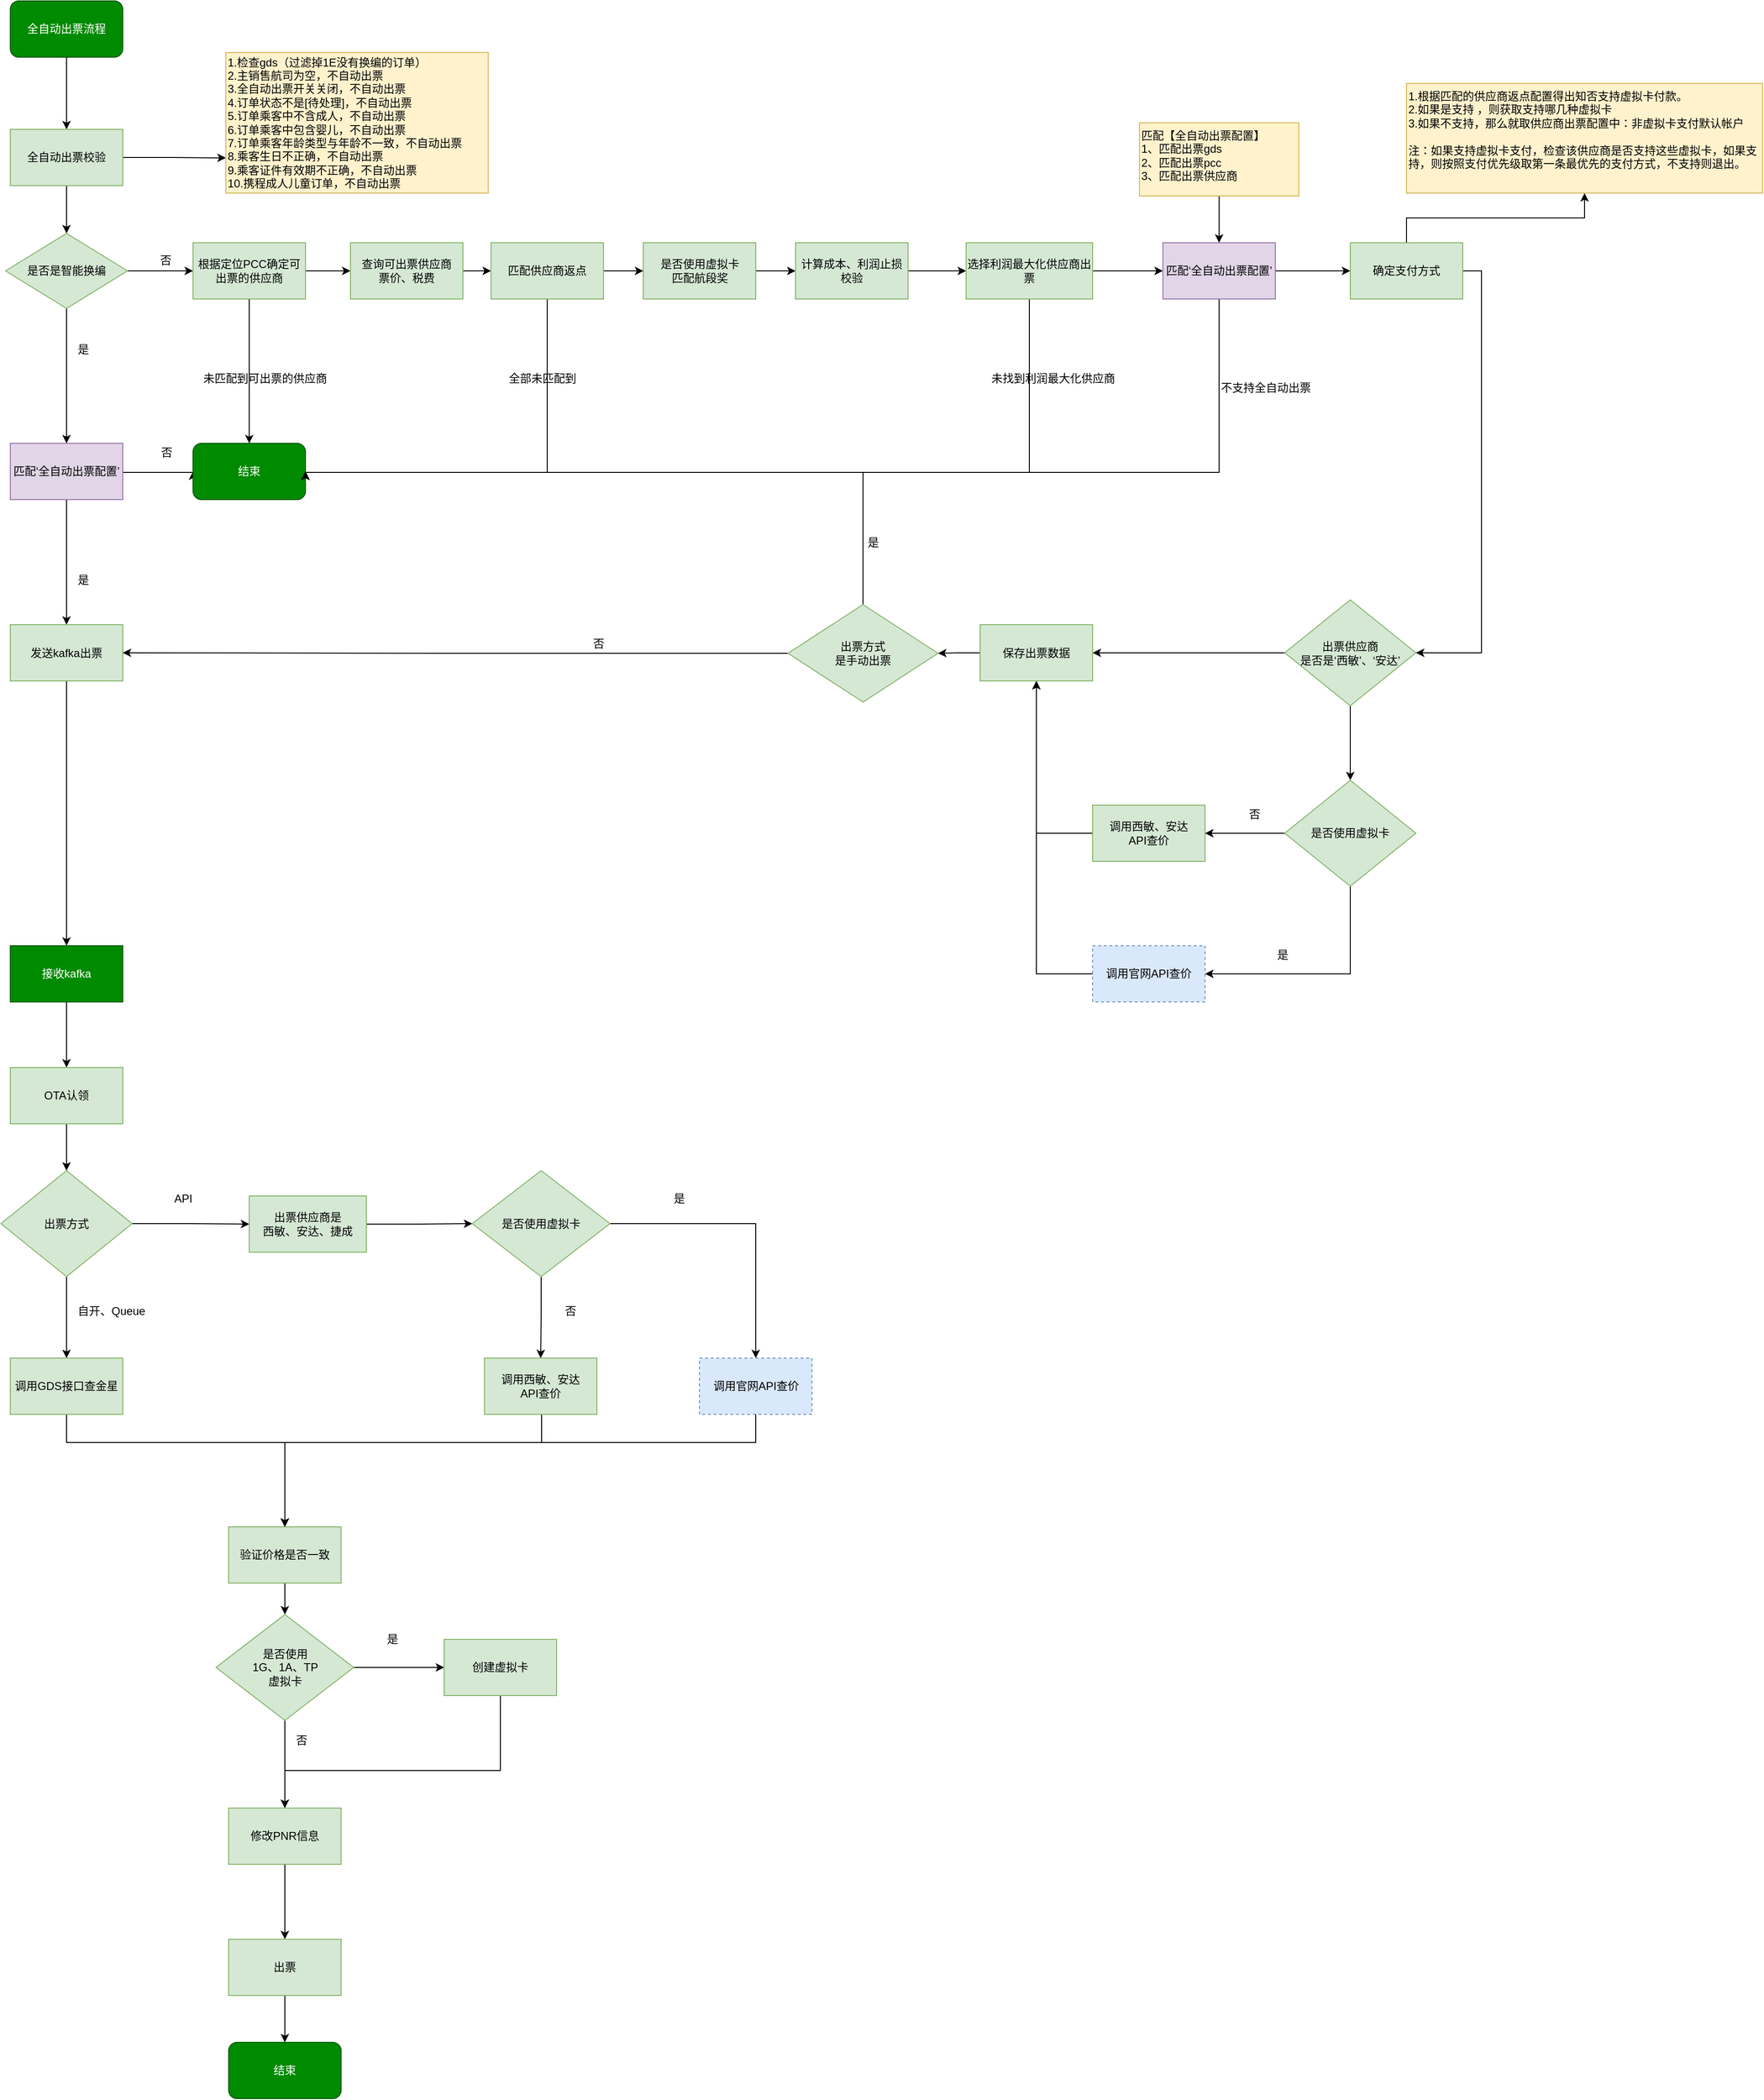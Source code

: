 <mxfile version="10.7.7" type="github"><diagram id="e7MyK4o0kRbPNSvKDRN7" name="第 1 页"><mxGraphModel dx="1930" dy="1277" grid="1" gridSize="10" guides="1" tooltips="1" connect="1" arrows="1" fold="1" page="1" pageScale="1" pageWidth="1654" pageHeight="2336" math="0" shadow="0"><root><mxCell id="0"/><mxCell id="1" parent="0"/><mxCell id="zfwZpAQalPe4r6-VEY1X-27" style="edgeStyle=orthogonalEdgeStyle;rounded=0;orthogonalLoop=1;jettySize=auto;html=1;entryX=0.5;entryY=0;entryDx=0;entryDy=0;" edge="1" parent="1" source="Bb-ww23vdqj-1T0Zmdto-1" target="Bb-ww23vdqj-1T0Zmdto-2"><mxGeometry relative="1" as="geometry"/></mxCell><mxCell id="Bb-ww23vdqj-1T0Zmdto-1" value="全自动出票流程" style="rounded=1;whiteSpace=wrap;html=1;fillColor=#008a00;strokeColor=#005700;fontColor=#ffffff;" parent="1" vertex="1"><mxGeometry x="170" y="32" width="120" height="60" as="geometry"/></mxCell><mxCell id="Bb-ww23vdqj-1T0Zmdto-5" style="edgeStyle=orthogonalEdgeStyle;rounded=0;orthogonalLoop=1;jettySize=auto;html=1;exitX=1;exitY=0.5;exitDx=0;exitDy=0;entryX=0;entryY=0.75;entryDx=0;entryDy=0;" parent="1" source="Bb-ww23vdqj-1T0Zmdto-2" edge="1" target="Bb-ww23vdqj-1T0Zmdto-3"><mxGeometry relative="1" as="geometry"><mxPoint x="370" y="220" as="targetPoint"/></mxGeometry></mxCell><mxCell id="zfwZpAQalPe4r6-VEY1X-28" style="edgeStyle=orthogonalEdgeStyle;rounded=0;orthogonalLoop=1;jettySize=auto;html=1;entryX=0.5;entryY=0;entryDx=0;entryDy=0;" edge="1" parent="1" source="Bb-ww23vdqj-1T0Zmdto-2" target="Bb-ww23vdqj-1T0Zmdto-10"><mxGeometry relative="1" as="geometry"/></mxCell><mxCell id="Bb-ww23vdqj-1T0Zmdto-2" value="全自动出票校验" style="rounded=0;whiteSpace=wrap;html=1;fillColor=#d5e8d4;strokeColor=#82b366;" parent="1" vertex="1"><mxGeometry x="170" y="169" width="120" height="60" as="geometry"/></mxCell><mxCell id="Bb-ww23vdqj-1T0Zmdto-3" value="&lt;div&gt;1.检查gds（过滤掉1E没有换编的订单）&lt;/div&gt;&lt;div&gt;2.主销售航司为空，不自动出票&lt;/div&gt;&lt;div&gt;3.全自动出票开关关闭，不自动出票&lt;/div&gt;&lt;div&gt;4.订单状态不是[待处理]，不自动出票&lt;/div&gt;&lt;div&gt;5.订单乘客中不含成人，不自动出票&lt;/div&gt;&lt;div&gt;6.订单乘客中包含婴儿，不自动出票&lt;/div&gt;&lt;div&gt;7.订单乘客年龄类型与年龄不一致，不自动出票&lt;/div&gt;&lt;div&gt;8.乘客生日不正确，不自动出票&lt;/div&gt;&lt;div&gt;9.乘客证件有效期不正确，不自动出票&lt;/div&gt;&lt;div&gt;10.携程成人儿童订单，不自动出票&lt;/div&gt;" style="rounded=0;whiteSpace=wrap;html=1;align=left;fillColor=#fff2cc;strokeColor=#d6b656;" parent="1" vertex="1"><mxGeometry x="400" y="87" width="280" height="150" as="geometry"/></mxCell><mxCell id="Bb-ww23vdqj-1T0Zmdto-14" style="edgeStyle=orthogonalEdgeStyle;rounded=0;orthogonalLoop=1;jettySize=auto;html=1;entryX=0.5;entryY=0;entryDx=0;entryDy=0;exitX=0.5;exitY=1;exitDx=0;exitDy=0;" parent="1" source="zfwZpAQalPe4r6-VEY1X-23" target="Bb-ww23vdqj-1T0Zmdto-11" edge="1"><mxGeometry relative="1" as="geometry"><mxPoint x="234.571" y="573.736" as="sourcePoint"/></mxGeometry></mxCell><mxCell id="Bb-ww23vdqj-1T0Zmdto-19" style="edgeStyle=orthogonalEdgeStyle;rounded=0;orthogonalLoop=1;jettySize=auto;html=1;exitX=1;exitY=0.5;exitDx=0;exitDy=0;entryX=0;entryY=0.5;entryDx=0;entryDy=0;" parent="1" source="Bb-ww23vdqj-1T0Zmdto-10" target="Bb-ww23vdqj-1T0Zmdto-18" edge="1"><mxGeometry relative="1" as="geometry"/></mxCell><mxCell id="zfwZpAQalPe4r6-VEY1X-7" value="" style="edgeStyle=orthogonalEdgeStyle;rounded=0;orthogonalLoop=1;jettySize=auto;html=1;entryX=0.5;entryY=0;entryDx=0;entryDy=0;" edge="1" parent="1" source="Bb-ww23vdqj-1T0Zmdto-10" target="zfwZpAQalPe4r6-VEY1X-23"><mxGeometry relative="1" as="geometry"><mxPoint x="234.571" y="494.264" as="targetPoint"/></mxGeometry></mxCell><mxCell id="Bb-ww23vdqj-1T0Zmdto-10" value="是否是智能换编" style="rhombus;whiteSpace=wrap;html=1;fillColor=#d5e8d4;strokeColor=#82b366;" parent="1" vertex="1"><mxGeometry x="165" y="280" width="130" height="80" as="geometry"/></mxCell><mxCell id="zfwZpAQalPe4r6-VEY1X-16" value="" style="edgeStyle=orthogonalEdgeStyle;rounded=0;orthogonalLoop=1;jettySize=auto;html=1;entryX=0;entryY=0.5;entryDx=0;entryDy=0;exitX=1;exitY=0.5;exitDx=0;exitDy=0;" edge="1" parent="1" source="zfwZpAQalPe4r6-VEY1X-23" target="Bb-ww23vdqj-1T0Zmdto-15"><mxGeometry relative="1" as="geometry"><mxPoint x="299.071" y="534.571" as="sourcePoint"/><Array as="points"><mxPoint x="290" y="535"/></Array></mxGeometry></mxCell><mxCell id="zfwZpAQalPe4r6-VEY1X-106" value="" style="edgeStyle=orthogonalEdgeStyle;rounded=0;orthogonalLoop=1;jettySize=auto;html=1;" edge="1" parent="1" source="Bb-ww23vdqj-1T0Zmdto-11" target="zfwZpAQalPe4r6-VEY1X-105"><mxGeometry relative="1" as="geometry"/></mxCell><mxCell id="Bb-ww23vdqj-1T0Zmdto-11" value="发送kafka出票" style="rounded=0;whiteSpace=wrap;html=1;fillColor=#d5e8d4;strokeColor=#82b366;" parent="1" vertex="1"><mxGeometry x="170" y="697.5" width="120" height="60" as="geometry"/></mxCell><mxCell id="zfwZpAQalPe4r6-VEY1X-109" value="" style="edgeStyle=orthogonalEdgeStyle;rounded=0;orthogonalLoop=1;jettySize=auto;html=1;" edge="1" parent="1" source="zfwZpAQalPe4r6-VEY1X-105" target="zfwZpAQalPe4r6-VEY1X-108"><mxGeometry relative="1" as="geometry"/></mxCell><mxCell id="zfwZpAQalPe4r6-VEY1X-105" value="接收kafka" style="rounded=0;whiteSpace=wrap;html=1;fillColor=#008a00;strokeColor=#005700;fontColor=#ffffff;" vertex="1" parent="1"><mxGeometry x="170" y="1040" width="120" height="60" as="geometry"/></mxCell><mxCell id="zfwZpAQalPe4r6-VEY1X-111" value="" style="edgeStyle=orthogonalEdgeStyle;rounded=0;orthogonalLoop=1;jettySize=auto;html=1;entryX=0.5;entryY=0;entryDx=0;entryDy=0;" edge="1" parent="1" source="zfwZpAQalPe4r6-VEY1X-108" target="zfwZpAQalPe4r6-VEY1X-112"><mxGeometry relative="1" as="geometry"><mxPoint x="230" y="1310" as="targetPoint"/></mxGeometry></mxCell><mxCell id="zfwZpAQalPe4r6-VEY1X-108" value="OTA认领" style="rounded=0;whiteSpace=wrap;html=1;fillColor=#d5e8d4;strokeColor=#82b366;" vertex="1" parent="1"><mxGeometry x="170" y="1170" width="120" height="60" as="geometry"/></mxCell><mxCell id="Bb-ww23vdqj-1T0Zmdto-15" value="结束" style="rounded=1;whiteSpace=wrap;html=1;fillColor=#008a00;strokeColor=#005700;fontColor=#ffffff;" parent="1" vertex="1"><mxGeometry x="365" y="504" width="120" height="60" as="geometry"/></mxCell><mxCell id="Bb-ww23vdqj-1T0Zmdto-17" value="是" style="text;html=1;resizable=0;points=[];autosize=1;align=left;verticalAlign=top;spacingTop=-4;" parent="1" vertex="1"><mxGeometry x="240" y="394" width="30" height="20" as="geometry"/></mxCell><mxCell id="Bb-ww23vdqj-1T0Zmdto-28" style="edgeStyle=orthogonalEdgeStyle;rounded=0;orthogonalLoop=1;jettySize=auto;html=1;exitX=1;exitY=0.5;exitDx=0;exitDy=0;entryX=0;entryY=0.5;entryDx=0;entryDy=0;" parent="1" source="Bb-ww23vdqj-1T0Zmdto-18" target="Bb-ww23vdqj-1T0Zmdto-23" edge="1"><mxGeometry relative="1" as="geometry"/></mxCell><mxCell id="zfwZpAQalPe4r6-VEY1X-19" style="edgeStyle=orthogonalEdgeStyle;rounded=0;orthogonalLoop=1;jettySize=auto;html=1;" edge="1" parent="1" source="Bb-ww23vdqj-1T0Zmdto-18" target="Bb-ww23vdqj-1T0Zmdto-15"><mxGeometry relative="1" as="geometry"/></mxCell><mxCell id="Bb-ww23vdqj-1T0Zmdto-18" value="根据定位PCC确定可出票的供应商" style="rounded=0;whiteSpace=wrap;html=1;fillColor=#d5e8d4;strokeColor=#82b366;" parent="1" vertex="1"><mxGeometry x="365" y="290" width="120" height="60" as="geometry"/></mxCell><mxCell id="Bb-ww23vdqj-1T0Zmdto-20" value="否" style="text;html=1;resizable=0;points=[];autosize=1;align=left;verticalAlign=top;spacingTop=-4;" parent="1" vertex="1"><mxGeometry x="328" y="299" width="30" height="20" as="geometry"/></mxCell><mxCell id="Bb-ww23vdqj-1T0Zmdto-43" style="edgeStyle=orthogonalEdgeStyle;rounded=0;orthogonalLoop=1;jettySize=auto;html=1;exitX=1;exitY=0.5;exitDx=0;exitDy=0;entryX=0;entryY=0.5;entryDx=0;entryDy=0;" parent="1" source="Bb-ww23vdqj-1T0Zmdto-23" target="Bb-ww23vdqj-1T0Zmdto-42" edge="1"><mxGeometry relative="1" as="geometry"/></mxCell><mxCell id="Bb-ww23vdqj-1T0Zmdto-23" value="查询可出票供应商&lt;br&gt;票价、税费&lt;br&gt;" style="rounded=0;whiteSpace=wrap;html=1;fillColor=#d5e8d4;strokeColor=#82b366;" parent="1" vertex="1"><mxGeometry x="533" y="290" width="120" height="60" as="geometry"/></mxCell><mxCell id="zfwZpAQalPe4r6-VEY1X-75" style="edgeStyle=orthogonalEdgeStyle;rounded=0;orthogonalLoop=1;jettySize=auto;html=1;" edge="1" parent="1" source="Bb-ww23vdqj-1T0Zmdto-24" target="zfwZpAQalPe4r6-VEY1X-40"><mxGeometry relative="1" as="geometry"/></mxCell><mxCell id="Bb-ww23vdqj-1T0Zmdto-24" value="是否使用虚拟卡&lt;br&gt;匹配航段奖" style="rounded=0;whiteSpace=wrap;html=1;fillColor=#d5e8d4;strokeColor=#82b366;" parent="1" vertex="1"><mxGeometry x="845.5" y="290" width="120" height="60" as="geometry"/></mxCell><mxCell id="zfwZpAQalPe4r6-VEY1X-47" value="" style="edgeStyle=orthogonalEdgeStyle;rounded=0;orthogonalLoop=1;jettySize=auto;html=1;" edge="1" parent="1" source="zfwZpAQalPe4r6-VEY1X-40" target="zfwZpAQalPe4r6-VEY1X-46"><mxGeometry relative="1" as="geometry"/></mxCell><mxCell id="zfwZpAQalPe4r6-VEY1X-40" value="计算成本、利润止损校验" style="rounded=0;whiteSpace=wrap;html=1;fillColor=#d5e8d4;strokeColor=#82b366;" vertex="1" parent="1"><mxGeometry x="1008" y="290" width="120" height="60" as="geometry"/></mxCell><mxCell id="zfwZpAQalPe4r6-VEY1X-48" style="edgeStyle=orthogonalEdgeStyle;rounded=0;orthogonalLoop=1;jettySize=auto;html=1;entryX=0;entryY=0.5;entryDx=0;entryDy=0;" edge="1" parent="1" source="zfwZpAQalPe4r6-VEY1X-46" target="Bb-ww23vdqj-1T0Zmdto-27"><mxGeometry relative="1" as="geometry"/></mxCell><mxCell id="zfwZpAQalPe4r6-VEY1X-49" style="edgeStyle=orthogonalEdgeStyle;rounded=0;orthogonalLoop=1;jettySize=auto;html=1;entryX=1;entryY=0.5;entryDx=0;entryDy=0;exitX=0.5;exitY=1;exitDx=0;exitDy=0;" edge="1" parent="1" source="zfwZpAQalPe4r6-VEY1X-46" target="Bb-ww23vdqj-1T0Zmdto-15"><mxGeometry relative="1" as="geometry"><Array as="points"><mxPoint x="1257" y="535"/></Array></mxGeometry></mxCell><mxCell id="zfwZpAQalPe4r6-VEY1X-46" value="选择利润最大化供应商出票" style="rounded=0;whiteSpace=wrap;html=1;fillColor=#d5e8d4;strokeColor=#82b366;" vertex="1" parent="1"><mxGeometry x="1190" y="290" width="135" height="60" as="geometry"/></mxCell><mxCell id="Bb-ww23vdqj-1T0Zmdto-38" style="edgeStyle=orthogonalEdgeStyle;rounded=0;orthogonalLoop=1;jettySize=auto;html=1;exitX=0.5;exitY=1;exitDx=0;exitDy=0;entryX=0.5;entryY=0;entryDx=0;entryDy=0;" parent="1" source="Bb-ww23vdqj-1T0Zmdto-26" target="Bb-ww23vdqj-1T0Zmdto-27" edge="1"><mxGeometry relative="1" as="geometry"/></mxCell><mxCell id="Bb-ww23vdqj-1T0Zmdto-26" value="匹配【全自动出票配置】&lt;br&gt;1、匹配出票gds&amp;nbsp; &amp;nbsp; &amp;nbsp;&lt;br&gt;2、匹配出票pcc&amp;nbsp; &amp;nbsp; &amp;nbsp;&lt;br&gt;3、匹配出票供应商&lt;br&gt;" style="rounded=0;whiteSpace=wrap;html=1;fillColor=#fff2cc;strokeColor=#d6b656;align=left;verticalAlign=top;" parent="1" vertex="1"><mxGeometry x="1375" y="162" width="170" height="78" as="geometry"/></mxCell><mxCell id="zfwZpAQalPe4r6-VEY1X-72" value="" style="edgeStyle=orthogonalEdgeStyle;rounded=0;orthogonalLoop=1;jettySize=auto;html=1;" edge="1" parent="1" source="Bb-ww23vdqj-1T0Zmdto-27" target="zfwZpAQalPe4r6-VEY1X-71"><mxGeometry relative="1" as="geometry"/></mxCell><mxCell id="zfwZpAQalPe4r6-VEY1X-79" style="edgeStyle=orthogonalEdgeStyle;rounded=0;orthogonalLoop=1;jettySize=auto;html=1;entryX=1;entryY=0.5;entryDx=0;entryDy=0;" edge="1" parent="1" source="Bb-ww23vdqj-1T0Zmdto-27" target="Bb-ww23vdqj-1T0Zmdto-15"><mxGeometry relative="1" as="geometry"><Array as="points"><mxPoint x="1460" y="535"/></Array></mxGeometry></mxCell><mxCell id="Bb-ww23vdqj-1T0Zmdto-27" value="匹配‘全自动出票配置’" style="rounded=0;whiteSpace=wrap;html=1;fillColor=#e1d5e7;strokeColor=#9673a6;" parent="1" vertex="1"><mxGeometry x="1400" y="290" width="120" height="60" as="geometry"/></mxCell><mxCell id="zfwZpAQalPe4r6-VEY1X-74" style="edgeStyle=orthogonalEdgeStyle;rounded=0;orthogonalLoop=1;jettySize=auto;html=1;" edge="1" parent="1" source="zfwZpAQalPe4r6-VEY1X-71" target="Bb-ww23vdqj-1T0Zmdto-41"><mxGeometry relative="1" as="geometry"/></mxCell><mxCell id="zfwZpAQalPe4r6-VEY1X-104" style="edgeStyle=orthogonalEdgeStyle;rounded=0;orthogonalLoop=1;jettySize=auto;html=1;entryX=1;entryY=0.5;entryDx=0;entryDy=0;exitX=1;exitY=0.5;exitDx=0;exitDy=0;" edge="1" parent="1" source="zfwZpAQalPe4r6-VEY1X-71" target="Bb-ww23vdqj-1T0Zmdto-47"><mxGeometry relative="1" as="geometry"/></mxCell><mxCell id="zfwZpAQalPe4r6-VEY1X-71" value="确定支付方式" style="rounded=0;whiteSpace=wrap;html=1;fillColor=#d5e8d4;strokeColor=#82b366;" vertex="1" parent="1"><mxGeometry x="1600" y="290" width="120" height="60" as="geometry"/></mxCell><mxCell id="Bb-ww23vdqj-1T0Zmdto-41" value="1.根据匹配的供应商返点配置得出知否支持虚拟卡付款。&lt;br&gt;2.如果是支持 ，则获取支持哪几种虚拟卡&lt;br&gt;3.如果不支持，那么就取供应商出票配置中：非虚拟卡支付默认帐户&lt;br&gt;&lt;br&gt;注：如果支持虚拟卡支付，检查该供应商是否支持这些虚拟卡，如果支持，则按照支付优先级取第一条最优先的支付方式，不支持则退出。&lt;br&gt;" style="rounded=0;whiteSpace=wrap;html=1;align=left;verticalAlign=top;fillColor=#fff2cc;strokeColor=#d6b656;" parent="1" vertex="1"><mxGeometry x="1660" y="120" width="380" height="117" as="geometry"/></mxCell><mxCell id="Bb-ww23vdqj-1T0Zmdto-44" style="edgeStyle=orthogonalEdgeStyle;rounded=0;orthogonalLoop=1;jettySize=auto;html=1;exitX=1;exitY=0.5;exitDx=0;exitDy=0;entryX=0;entryY=0.5;entryDx=0;entryDy=0;" parent="1" source="Bb-ww23vdqj-1T0Zmdto-42" target="Bb-ww23vdqj-1T0Zmdto-24" edge="1"><mxGeometry relative="1" as="geometry"/></mxCell><mxCell id="zfwZpAQalPe4r6-VEY1X-21" style="edgeStyle=orthogonalEdgeStyle;rounded=0;orthogonalLoop=1;jettySize=auto;html=1;entryX=1;entryY=0.5;entryDx=0;entryDy=0;exitX=0.5;exitY=1;exitDx=0;exitDy=0;" edge="1" parent="1" source="Bb-ww23vdqj-1T0Zmdto-42" target="Bb-ww23vdqj-1T0Zmdto-15"><mxGeometry relative="1" as="geometry"><Array as="points"><mxPoint x="743" y="535"/></Array></mxGeometry></mxCell><mxCell id="Bb-ww23vdqj-1T0Zmdto-42" value="匹配供应商返点" style="rounded=0;whiteSpace=wrap;html=1;fillColor=#d5e8d4;strokeColor=#82b366;" parent="1" vertex="1"><mxGeometry x="683" y="290" width="120" height="60" as="geometry"/></mxCell><mxCell id="zfwZpAQalPe4r6-VEY1X-83" value="" style="edgeStyle=orthogonalEdgeStyle;rounded=0;orthogonalLoop=1;jettySize=auto;html=1;entryX=1;entryY=0.5;entryDx=0;entryDy=0;" edge="1" parent="1" source="Bb-ww23vdqj-1T0Zmdto-47" target="zfwZpAQalPe4r6-VEY1X-84"><mxGeometry relative="1" as="geometry"><mxPoint x="1450" y="727.5" as="targetPoint"/></mxGeometry></mxCell><mxCell id="zfwZpAQalPe4r6-VEY1X-91" value="" style="edgeStyle=orthogonalEdgeStyle;rounded=0;orthogonalLoop=1;jettySize=auto;html=1;" edge="1" parent="1" source="Bb-ww23vdqj-1T0Zmdto-47" target="zfwZpAQalPe4r6-VEY1X-90"><mxGeometry relative="1" as="geometry"/></mxCell><mxCell id="Bb-ww23vdqj-1T0Zmdto-47" value="出票供应商&lt;br&gt;是否是‘西敏’、‘安达’" style="rhombus;whiteSpace=wrap;html=1;fillColor=#d5e8d4;strokeColor=#82b366;" parent="1" vertex="1"><mxGeometry x="1530" y="671" width="140" height="113" as="geometry"/></mxCell><mxCell id="zfwZpAQalPe4r6-VEY1X-95" style="edgeStyle=orthogonalEdgeStyle;rounded=0;orthogonalLoop=1;jettySize=auto;html=1;exitX=0.5;exitY=1;exitDx=0;exitDy=0;entryX=1;entryY=0.5;entryDx=0;entryDy=0;" edge="1" parent="1" source="zfwZpAQalPe4r6-VEY1X-90" target="Bb-ww23vdqj-1T0Zmdto-52"><mxGeometry relative="1" as="geometry"/></mxCell><mxCell id="zfwZpAQalPe4r6-VEY1X-96" style="edgeStyle=orthogonalEdgeStyle;rounded=0;orthogonalLoop=1;jettySize=auto;html=1;" edge="1" parent="1" source="zfwZpAQalPe4r6-VEY1X-90" target="zfwZpAQalPe4r6-VEY1X-92"><mxGeometry relative="1" as="geometry"/></mxCell><mxCell id="zfwZpAQalPe4r6-VEY1X-90" value="是否使用虚拟卡" style="rhombus;whiteSpace=wrap;html=1;fillColor=#d5e8d4;strokeColor=#82b366;" vertex="1" parent="1"><mxGeometry x="1530" y="863.5" width="140" height="113" as="geometry"/></mxCell><mxCell id="zfwZpAQalPe4r6-VEY1X-98" style="edgeStyle=orthogonalEdgeStyle;rounded=0;orthogonalLoop=1;jettySize=auto;html=1;entryX=0.5;entryY=1;entryDx=0;entryDy=0;exitX=0;exitY=0.5;exitDx=0;exitDy=0;" edge="1" parent="1" source="Bb-ww23vdqj-1T0Zmdto-52" target="zfwZpAQalPe4r6-VEY1X-84"><mxGeometry relative="1" as="geometry"/></mxCell><mxCell id="Bb-ww23vdqj-1T0Zmdto-52" value="调用官网API查价&lt;br&gt;" style="rounded=0;whiteSpace=wrap;html=1;fillColor=#dae8fc;strokeColor=#6c8ebf;dashed=1;" parent="1" vertex="1"><mxGeometry x="1325" y="1040" width="120" height="60" as="geometry"/></mxCell><mxCell id="zfwZpAQalPe4r6-VEY1X-65" style="edgeStyle=orthogonalEdgeStyle;rounded=0;orthogonalLoop=1;jettySize=auto;html=1;entryX=1;entryY=0.5;entryDx=0;entryDy=0;" edge="1" parent="1" source="Bb-ww23vdqj-1T0Zmdto-55" target="Bb-ww23vdqj-1T0Zmdto-11"><mxGeometry relative="1" as="geometry"/></mxCell><mxCell id="zfwZpAQalPe4r6-VEY1X-89" style="edgeStyle=orthogonalEdgeStyle;rounded=0;orthogonalLoop=1;jettySize=auto;html=1;entryX=1;entryY=0.5;entryDx=0;entryDy=0;" edge="1" parent="1" source="Bb-ww23vdqj-1T0Zmdto-55" target="Bb-ww23vdqj-1T0Zmdto-15"><mxGeometry relative="1" as="geometry"><mxPoint x="490" y="530" as="targetPoint"/><Array as="points"><mxPoint x="1080" y="535"/></Array></mxGeometry></mxCell><mxCell id="Bb-ww23vdqj-1T0Zmdto-55" value="出票方式&lt;br&gt;是手动出票" style="rhombus;whiteSpace=wrap;html=1;fillColor=#d5e8d4;strokeColor=#82b366;" parent="1" vertex="1"><mxGeometry x="1000" y="676" width="160" height="104" as="geometry"/></mxCell><mxCell id="Bb-ww23vdqj-1T0Zmdto-63" value="否" style="text;html=1;resizable=0;points=[];autosize=1;align=left;verticalAlign=top;spacingTop=-4;" parent="1" vertex="1"><mxGeometry x="790" y="707.5" width="30" height="20" as="geometry"/></mxCell><mxCell id="zfwZpAQalPe4r6-VEY1X-12" value="是" style="text;html=1;resizable=0;points=[];autosize=1;align=left;verticalAlign=top;spacingTop=-4;" vertex="1" parent="1"><mxGeometry x="240" y="640" width="30" height="20" as="geometry"/></mxCell><mxCell id="zfwZpAQalPe4r6-VEY1X-13" value="否" style="text;html=1;resizable=0;points=[];autosize=1;align=left;verticalAlign=top;spacingTop=-4;" vertex="1" parent="1"><mxGeometry x="329" y="504" width="30" height="20" as="geometry"/></mxCell><mxCell id="zfwZpAQalPe4r6-VEY1X-23" value="匹配‘全自动出票配置’" style="rounded=0;whiteSpace=wrap;html=1;fillColor=#e1d5e7;strokeColor=#9673a6;" vertex="1" parent="1"><mxGeometry x="170" y="504" width="120" height="60" as="geometry"/></mxCell><mxCell id="zfwZpAQalPe4r6-VEY1X-33" value="全部未匹配到" style="text;html=1;resizable=0;points=[];autosize=1;align=left;verticalAlign=top;spacingTop=-4;" vertex="1" parent="1"><mxGeometry x="700" y="425" width="90" height="20" as="geometry"/></mxCell><mxCell id="zfwZpAQalPe4r6-VEY1X-36" value="未匹配到可出票的供应商" style="text;html=1;resizable=0;points=[];autosize=1;align=left;verticalAlign=top;spacingTop=-4;" vertex="1" parent="1"><mxGeometry x="374" y="425" width="150" height="20" as="geometry"/></mxCell><mxCell id="zfwZpAQalPe4r6-VEY1X-50" value="未找到利润最大化供应商" style="text;html=1;resizable=0;points=[];autosize=1;align=left;verticalAlign=top;spacingTop=-4;" vertex="1" parent="1"><mxGeometry x="1215" y="425" width="150" height="20" as="geometry"/></mxCell><mxCell id="zfwZpAQalPe4r6-VEY1X-64" value="是" style="text;html=1;resizable=0;points=[];autosize=1;align=left;verticalAlign=top;spacingTop=-4;" vertex="1" parent="1"><mxGeometry x="1083" y="600" width="30" height="20" as="geometry"/></mxCell><mxCell id="zfwZpAQalPe4r6-VEY1X-80" value="不支持全自动出票" style="text;html=1;resizable=0;points=[];autosize=1;align=left;verticalAlign=top;spacingTop=-4;" vertex="1" parent="1"><mxGeometry x="1460" y="435" width="110" height="20" as="geometry"/></mxCell><mxCell id="zfwZpAQalPe4r6-VEY1X-87" style="edgeStyle=orthogonalEdgeStyle;rounded=0;orthogonalLoop=1;jettySize=auto;html=1;entryX=1;entryY=0.5;entryDx=0;entryDy=0;" edge="1" parent="1" source="zfwZpAQalPe4r6-VEY1X-84" target="Bb-ww23vdqj-1T0Zmdto-55"><mxGeometry relative="1" as="geometry"/></mxCell><mxCell id="zfwZpAQalPe4r6-VEY1X-84" value="保存出票数据" style="rounded=0;whiteSpace=wrap;html=1;fillColor=#d5e8d4;strokeColor=#82b366;" vertex="1" parent="1"><mxGeometry x="1205" y="697.5" width="120" height="60" as="geometry"/></mxCell><mxCell id="zfwZpAQalPe4r6-VEY1X-97" style="edgeStyle=orthogonalEdgeStyle;rounded=0;orthogonalLoop=1;jettySize=auto;html=1;entryX=0.5;entryY=1;entryDx=0;entryDy=0;exitX=0;exitY=0.5;exitDx=0;exitDy=0;" edge="1" parent="1" source="zfwZpAQalPe4r6-VEY1X-92" target="zfwZpAQalPe4r6-VEY1X-84"><mxGeometry relative="1" as="geometry"/></mxCell><mxCell id="zfwZpAQalPe4r6-VEY1X-92" value="调用西敏、安达&lt;br&gt;API查价&lt;br&gt;" style="rounded=0;whiteSpace=wrap;html=1;fillColor=#d5e8d4;strokeColor=#82b366;" vertex="1" parent="1"><mxGeometry x="1325" y="890" width="120" height="60" as="geometry"/></mxCell><mxCell id="zfwZpAQalPe4r6-VEY1X-99" value="是" style="text;html=1;resizable=0;points=[];autosize=1;align=left;verticalAlign=top;spacingTop=-4;" vertex="1" parent="1"><mxGeometry x="1520" y="1040" width="30" height="20" as="geometry"/></mxCell><mxCell id="zfwZpAQalPe4r6-VEY1X-100" value="否" style="text;html=1;resizable=0;points=[];autosize=1;align=left;verticalAlign=top;spacingTop=-4;" vertex="1" parent="1"><mxGeometry x="1490" y="890" width="30" height="20" as="geometry"/></mxCell><mxCell id="zfwZpAQalPe4r6-VEY1X-114" value="" style="edgeStyle=orthogonalEdgeStyle;rounded=0;orthogonalLoop=1;jettySize=auto;html=1;entryX=0.5;entryY=0;entryDx=0;entryDy=0;" edge="1" parent="1" source="zfwZpAQalPe4r6-VEY1X-112" target="zfwZpAQalPe4r6-VEY1X-120"><mxGeometry relative="1" as="geometry"><mxPoint x="230" y="1473" as="targetPoint"/></mxGeometry></mxCell><mxCell id="zfwZpAQalPe4r6-VEY1X-116" value="" style="edgeStyle=orthogonalEdgeStyle;rounded=0;orthogonalLoop=1;jettySize=auto;html=1;entryX=0;entryY=0.5;entryDx=0;entryDy=0;" edge="1" parent="1" source="zfwZpAQalPe4r6-VEY1X-112" target="zfwZpAQalPe4r6-VEY1X-117"><mxGeometry relative="1" as="geometry"><mxPoint x="380" y="1336.5" as="targetPoint"/></mxGeometry></mxCell><mxCell id="zfwZpAQalPe4r6-VEY1X-112" value="出票方式" style="rhombus;whiteSpace=wrap;html=1;fillColor=#d5e8d4;strokeColor=#82b366;" vertex="1" parent="1"><mxGeometry x="160" y="1280" width="140" height="113" as="geometry"/></mxCell><mxCell id="zfwZpAQalPe4r6-VEY1X-124" style="edgeStyle=orthogonalEdgeStyle;rounded=0;orthogonalLoop=1;jettySize=auto;html=1;" edge="1" parent="1" source="zfwZpAQalPe4r6-VEY1X-117" target="zfwZpAQalPe4r6-VEY1X-123"><mxGeometry relative="1" as="geometry"/></mxCell><mxCell id="zfwZpAQalPe4r6-VEY1X-117" value="出票供应商是&lt;br&gt;西敏、安达、捷成" style="rounded=0;whiteSpace=wrap;html=1;fillColor=#d5e8d4;strokeColor=#82b366;" vertex="1" parent="1"><mxGeometry x="425" y="1307" width="125" height="60" as="geometry"/></mxCell><mxCell id="zfwZpAQalPe4r6-VEY1X-118" value="API" style="text;html=1;resizable=0;points=[];autosize=1;align=left;verticalAlign=top;spacingTop=-4;" vertex="1" parent="1"><mxGeometry x="343" y="1300" width="30" height="20" as="geometry"/></mxCell><mxCell id="zfwZpAQalPe4r6-VEY1X-119" value="自开、Queue" style="text;html=1;resizable=0;points=[];autosize=1;align=left;verticalAlign=top;spacingTop=-4;" vertex="1" parent="1"><mxGeometry x="240" y="1420" width="90" height="20" as="geometry"/></mxCell><mxCell id="zfwZpAQalPe4r6-VEY1X-133" value="" style="edgeStyle=orthogonalEdgeStyle;rounded=0;orthogonalLoop=1;jettySize=auto;html=1;" edge="1" parent="1" source="zfwZpAQalPe4r6-VEY1X-120" target="zfwZpAQalPe4r6-VEY1X-132"><mxGeometry relative="1" as="geometry"><Array as="points"><mxPoint x="230" y="1570"/><mxPoint x="463" y="1570"/></Array></mxGeometry></mxCell><mxCell id="zfwZpAQalPe4r6-VEY1X-120" value="调用GDS接口查金星" style="rounded=0;whiteSpace=wrap;html=1;fillColor=#d5e8d4;strokeColor=#82b366;" vertex="1" parent="1"><mxGeometry x="170" y="1480" width="120" height="60" as="geometry"/></mxCell><mxCell id="zfwZpAQalPe4r6-VEY1X-139" style="edgeStyle=orthogonalEdgeStyle;rounded=0;orthogonalLoop=1;jettySize=auto;html=1;" edge="1" parent="1" source="zfwZpAQalPe4r6-VEY1X-132" target="zfwZpAQalPe4r6-VEY1X-138"><mxGeometry relative="1" as="geometry"/></mxCell><mxCell id="zfwZpAQalPe4r6-VEY1X-132" value="验证价格是否一致" style="rounded=0;whiteSpace=wrap;html=1;fillColor=#d5e8d4;strokeColor=#82b366;" vertex="1" parent="1"><mxGeometry x="403" y="1660" width="120" height="60" as="geometry"/></mxCell><mxCell id="zfwZpAQalPe4r6-VEY1X-128" style="edgeStyle=orthogonalEdgeStyle;rounded=0;orthogonalLoop=1;jettySize=auto;html=1;entryX=0.5;entryY=0;entryDx=0;entryDy=0;" edge="1" parent="1" source="zfwZpAQalPe4r6-VEY1X-123" target="zfwZpAQalPe4r6-VEY1X-126"><mxGeometry relative="1" as="geometry"/></mxCell><mxCell id="zfwZpAQalPe4r6-VEY1X-129" style="edgeStyle=orthogonalEdgeStyle;rounded=0;orthogonalLoop=1;jettySize=auto;html=1;" edge="1" parent="1" source="zfwZpAQalPe4r6-VEY1X-123" target="zfwZpAQalPe4r6-VEY1X-125"><mxGeometry relative="1" as="geometry"/></mxCell><mxCell id="zfwZpAQalPe4r6-VEY1X-123" value="是否使用虚拟卡" style="rhombus;whiteSpace=wrap;html=1;fillColor=#d5e8d4;strokeColor=#82b366;" vertex="1" parent="1"><mxGeometry x="663" y="1280" width="147" height="113" as="geometry"/></mxCell><mxCell id="zfwZpAQalPe4r6-VEY1X-162" style="edgeStyle=orthogonalEdgeStyle;rounded=0;orthogonalLoop=1;jettySize=auto;html=1;" edge="1" parent="1" source="zfwZpAQalPe4r6-VEY1X-125" target="zfwZpAQalPe4r6-VEY1X-132"><mxGeometry relative="1" as="geometry"><Array as="points"><mxPoint x="965" y="1570"/><mxPoint x="463" y="1570"/></Array></mxGeometry></mxCell><mxCell id="zfwZpAQalPe4r6-VEY1X-125" value="调用官网API查价&lt;br&gt;" style="rounded=0;whiteSpace=wrap;html=1;fillColor=#dae8fc;strokeColor=#6c8ebf;dashed=1;" vertex="1" parent="1"><mxGeometry x="905.5" y="1480" width="120" height="60" as="geometry"/></mxCell><mxCell id="zfwZpAQalPe4r6-VEY1X-161" style="edgeStyle=orthogonalEdgeStyle;rounded=0;orthogonalLoop=1;jettySize=auto;html=1;" edge="1" parent="1" source="zfwZpAQalPe4r6-VEY1X-126" target="zfwZpAQalPe4r6-VEY1X-132"><mxGeometry relative="1" as="geometry"><Array as="points"><mxPoint x="737" y="1570"/><mxPoint x="463" y="1570"/></Array></mxGeometry></mxCell><mxCell id="zfwZpAQalPe4r6-VEY1X-126" value="调用西敏、安达&lt;br&gt;API查价&lt;br&gt;" style="rounded=0;whiteSpace=wrap;html=1;fillColor=#d5e8d4;strokeColor=#82b366;" vertex="1" parent="1"><mxGeometry x="676" y="1480" width="120" height="60" as="geometry"/></mxCell><mxCell id="zfwZpAQalPe4r6-VEY1X-134" value="是" style="text;html=1;resizable=0;points=[];autosize=1;align=left;verticalAlign=top;spacingTop=-4;" vertex="1" parent="1"><mxGeometry x="875.5" y="1300" width="30" height="20" as="geometry"/></mxCell><mxCell id="zfwZpAQalPe4r6-VEY1X-137" value="否" style="text;html=1;resizable=0;points=[];autosize=1;align=left;verticalAlign=top;spacingTop=-4;" vertex="1" parent="1"><mxGeometry x="760" y="1420" width="30" height="20" as="geometry"/></mxCell><mxCell id="zfwZpAQalPe4r6-VEY1X-143" style="edgeStyle=orthogonalEdgeStyle;rounded=0;orthogonalLoop=1;jettySize=auto;html=1;entryX=0;entryY=0.5;entryDx=0;entryDy=0;" edge="1" parent="1" source="zfwZpAQalPe4r6-VEY1X-138" target="zfwZpAQalPe4r6-VEY1X-140"><mxGeometry relative="1" as="geometry"/></mxCell><mxCell id="zfwZpAQalPe4r6-VEY1X-144" style="edgeStyle=orthogonalEdgeStyle;rounded=0;orthogonalLoop=1;jettySize=auto;html=1;exitX=0.5;exitY=1;exitDx=0;exitDy=0;" edge="1" parent="1" source="zfwZpAQalPe4r6-VEY1X-138" target="zfwZpAQalPe4r6-VEY1X-142"><mxGeometry relative="1" as="geometry"/></mxCell><mxCell id="zfwZpAQalPe4r6-VEY1X-138" value="是否使用&lt;br&gt;1G、1A、TP&lt;br&gt;虚拟卡" style="rhombus;whiteSpace=wrap;html=1;fillColor=#d5e8d4;strokeColor=#82b366;" vertex="1" parent="1"><mxGeometry x="389.5" y="1753.5" width="147" height="113" as="geometry"/></mxCell><mxCell id="zfwZpAQalPe4r6-VEY1X-148" style="edgeStyle=orthogonalEdgeStyle;rounded=0;orthogonalLoop=1;jettySize=auto;html=1;entryX=0.5;entryY=0;entryDx=0;entryDy=0;" edge="1" parent="1" source="zfwZpAQalPe4r6-VEY1X-140" target="zfwZpAQalPe4r6-VEY1X-142"><mxGeometry relative="1" as="geometry"><Array as="points"><mxPoint x="693" y="1920"/><mxPoint x="463" y="1920"/></Array></mxGeometry></mxCell><mxCell id="zfwZpAQalPe4r6-VEY1X-140" value="创建虚拟卡" style="rounded=0;whiteSpace=wrap;html=1;fillColor=#d5e8d4;strokeColor=#82b366;" vertex="1" parent="1"><mxGeometry x="633" y="1780" width="120" height="60" as="geometry"/></mxCell><mxCell id="zfwZpAQalPe4r6-VEY1X-150" value="" style="edgeStyle=orthogonalEdgeStyle;rounded=0;orthogonalLoop=1;jettySize=auto;html=1;" edge="1" parent="1" source="zfwZpAQalPe4r6-VEY1X-142" target="zfwZpAQalPe4r6-VEY1X-149"><mxGeometry relative="1" as="geometry"/></mxCell><mxCell id="zfwZpAQalPe4r6-VEY1X-142" value="修改PNR信息" style="rounded=0;whiteSpace=wrap;html=1;fillColor=#d5e8d4;strokeColor=#82b366;" vertex="1" parent="1"><mxGeometry x="403" y="1960" width="120" height="60" as="geometry"/></mxCell><mxCell id="zfwZpAQalPe4r6-VEY1X-152" value="" style="edgeStyle=orthogonalEdgeStyle;rounded=0;orthogonalLoop=1;jettySize=auto;html=1;entryX=0.5;entryY=0;entryDx=0;entryDy=0;" edge="1" parent="1" source="zfwZpAQalPe4r6-VEY1X-149" target="zfwZpAQalPe4r6-VEY1X-153"><mxGeometry relative="1" as="geometry"><mxPoint x="463" y="2240" as="targetPoint"/></mxGeometry></mxCell><mxCell id="zfwZpAQalPe4r6-VEY1X-149" value="出票" style="rounded=0;whiteSpace=wrap;html=1;fillColor=#d5e8d4;strokeColor=#82b366;" vertex="1" parent="1"><mxGeometry x="403" y="2100" width="120" height="60" as="geometry"/></mxCell><mxCell id="zfwZpAQalPe4r6-VEY1X-145" value="是" style="text;html=1;resizable=0;points=[];autosize=1;align=left;verticalAlign=top;spacingTop=-4;" vertex="1" parent="1"><mxGeometry x="570" y="1770" width="30" height="20" as="geometry"/></mxCell><mxCell id="zfwZpAQalPe4r6-VEY1X-147" value="否" style="text;html=1;resizable=0;points=[];autosize=1;align=left;verticalAlign=top;spacingTop=-4;" vertex="1" parent="1"><mxGeometry x="473" y="1878" width="30" height="20" as="geometry"/></mxCell><mxCell id="zfwZpAQalPe4r6-VEY1X-153" value="结束" style="rounded=1;whiteSpace=wrap;html=1;fillColor=#008a00;strokeColor=#005700;fontColor=#ffffff;" vertex="1" parent="1"><mxGeometry x="403" y="2210" width="120" height="60" as="geometry"/></mxCell></root></mxGraphModel></diagram></mxfile>